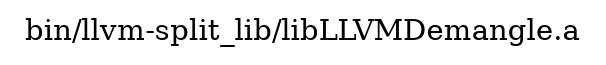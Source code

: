 digraph "bin/llvm-split_lib/libLLVMDemangle.a" {
	label="bin/llvm-split_lib/libLLVMDemangle.a";
	rankdir=LR;

}
